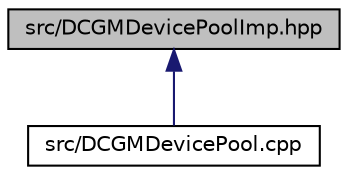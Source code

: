 digraph "src/DCGMDevicePoolImp.hpp"
{
 // LATEX_PDF_SIZE
  edge [fontname="Helvetica",fontsize="10",labelfontname="Helvetica",labelfontsize="10"];
  node [fontname="Helvetica",fontsize="10",shape=record];
  Node1 [label="src/DCGMDevicePoolImp.hpp",height=0.2,width=0.4,color="black", fillcolor="grey75", style="filled", fontcolor="black",tooltip=" "];
  Node1 -> Node2 [dir="back",color="midnightblue",fontsize="10",style="solid",fontname="Helvetica"];
  Node2 [label="src/DCGMDevicePool.cpp",height=0.2,width=0.4,color="black", fillcolor="white", style="filled",URL="$_d_c_g_m_device_pool_8cpp.html",tooltip=" "];
}
